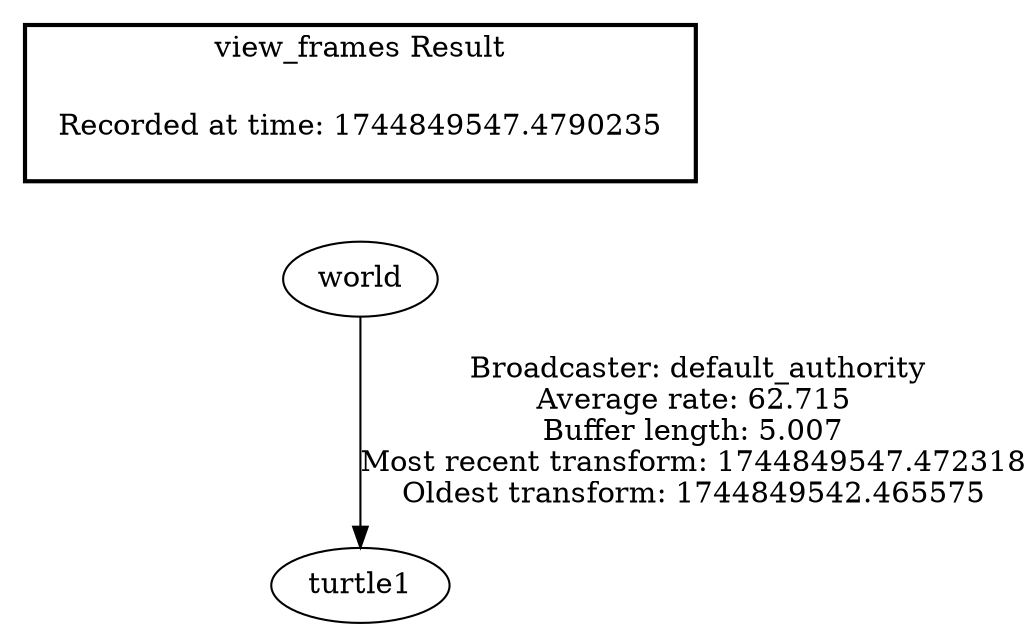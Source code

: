 digraph G {
"world" -> "turtle1"[label=" Broadcaster: default_authority\nAverage rate: 62.715\nBuffer length: 5.007\nMost recent transform: 1744849547.472318\nOldest transform: 1744849542.465575\n"];
edge [style=invis];
 subgraph cluster_legend { style=bold; color=black; label ="view_frames Result";
"Recorded at time: 1744849547.4790235"[ shape=plaintext ] ;
}->"world";
}